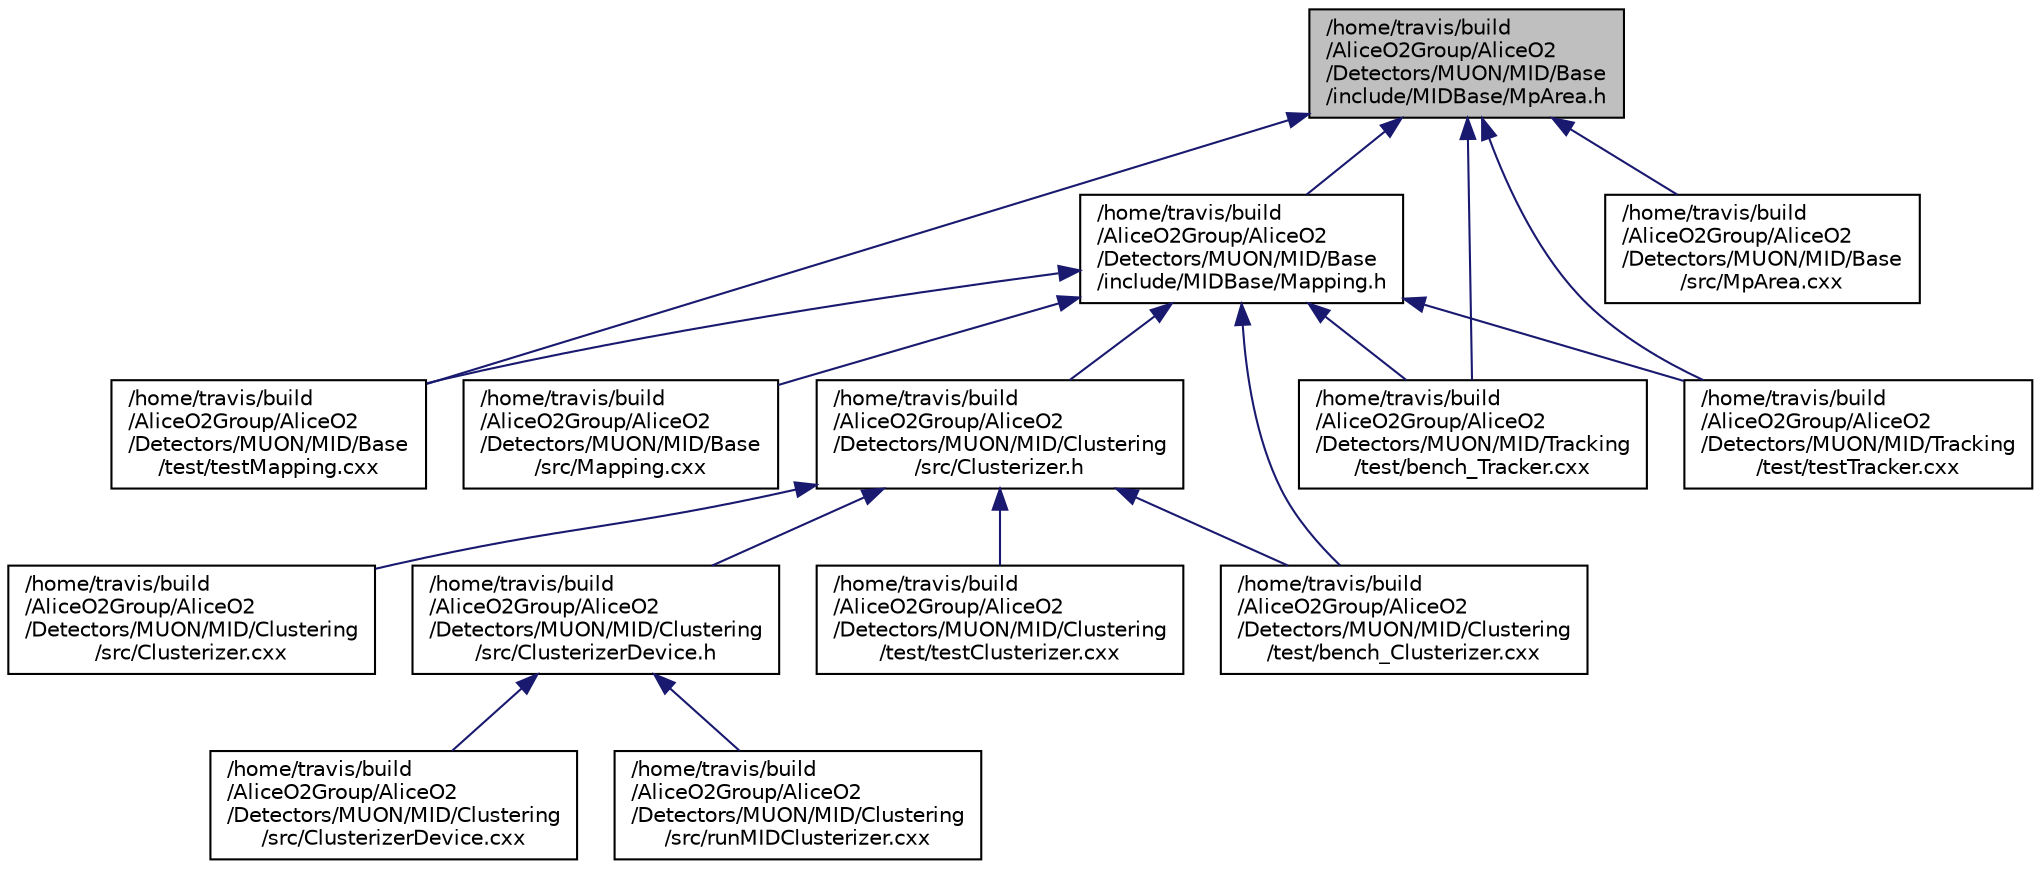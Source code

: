digraph "/home/travis/build/AliceO2Group/AliceO2/Detectors/MUON/MID/Base/include/MIDBase/MpArea.h"
{
 // INTERACTIVE_SVG=YES
  bgcolor="transparent";
  edge [fontname="Helvetica",fontsize="10",labelfontname="Helvetica",labelfontsize="10"];
  node [fontname="Helvetica",fontsize="10",shape=record];
  Node1 [label="/home/travis/build\l/AliceO2Group/AliceO2\l/Detectors/MUON/MID/Base\l/include/MIDBase/MpArea.h",height=0.2,width=0.4,color="black", fillcolor="grey75", style="filled" fontcolor="black"];
  Node1 -> Node2 [dir="back",color="midnightblue",fontsize="10",style="solid",fontname="Helvetica"];
  Node2 [label="/home/travis/build\l/AliceO2Group/AliceO2\l/Detectors/MUON/MID/Base\l/include/MIDBase/Mapping.h",height=0.2,width=0.4,color="black",URL="$d4/d73/MID_2Base_2include_2MIDBase_2Mapping_8h.html",tooltip="Mapping for MID. "];
  Node2 -> Node3 [dir="back",color="midnightblue",fontsize="10",style="solid",fontname="Helvetica"];
  Node3 [label="/home/travis/build\l/AliceO2Group/AliceO2\l/Detectors/MUON/MID/Base\l/src/Mapping.cxx",height=0.2,width=0.4,color="black",URL="$d9/d73/MID_2Base_2src_2Mapping_8cxx.html",tooltip="Implementation of mapping for MID. "];
  Node2 -> Node4 [dir="back",color="midnightblue",fontsize="10",style="solid",fontname="Helvetica"];
  Node4 [label="/home/travis/build\l/AliceO2Group/AliceO2\l/Detectors/MUON/MID/Base\l/test/testMapping.cxx",height=0.2,width=0.4,color="black",URL="$d5/d6f/testMapping_8cxx.html"];
  Node2 -> Node5 [dir="back",color="midnightblue",fontsize="10",style="solid",fontname="Helvetica"];
  Node5 [label="/home/travis/build\l/AliceO2Group/AliceO2\l/Detectors/MUON/MID/Clustering\l/src/Clusterizer.h",height=0.2,width=0.4,color="black",URL="$d5/d53/Clusterizer_8h.html",tooltip="Cluster reconstruction algorithm for MID. "];
  Node5 -> Node6 [dir="back",color="midnightblue",fontsize="10",style="solid",fontname="Helvetica"];
  Node6 [label="/home/travis/build\l/AliceO2Group/AliceO2\l/Detectors/MUON/MID/Clustering\l/src/Clusterizer.cxx",height=0.2,width=0.4,color="black",URL="$d9/dd5/Clusterizer_8cxx.html",tooltip="Implementation of the cluster reconstruction algorithm for MID. "];
  Node5 -> Node7 [dir="back",color="midnightblue",fontsize="10",style="solid",fontname="Helvetica"];
  Node7 [label="/home/travis/build\l/AliceO2Group/AliceO2\l/Detectors/MUON/MID/Clustering\l/src/ClusterizerDevice.h",height=0.2,width=0.4,color="black",URL="$d8/de7/ClusterizerDevice_8h.html",tooltip="Cluster reconstruction device for MID. "];
  Node7 -> Node8 [dir="back",color="midnightblue",fontsize="10",style="solid",fontname="Helvetica"];
  Node8 [label="/home/travis/build\l/AliceO2Group/AliceO2\l/Detectors/MUON/MID/Clustering\l/src/ClusterizerDevice.cxx",height=0.2,width=0.4,color="black",URL="$d7/dc5/ClusterizerDevice_8cxx.html",tooltip="Implementation of the cluster reconstruction device for MID. "];
  Node7 -> Node9 [dir="back",color="midnightblue",fontsize="10",style="solid",fontname="Helvetica"];
  Node9 [label="/home/travis/build\l/AliceO2Group/AliceO2\l/Detectors/MUON/MID/Clustering\l/src/runMIDClusterizer.cxx",height=0.2,width=0.4,color="black",URL="$d8/d5f/runMIDClusterizer_8cxx.html",tooltip="A simple program to reconstruct MID clusters. "];
  Node5 -> Node10 [dir="back",color="midnightblue",fontsize="10",style="solid",fontname="Helvetica"];
  Node10 [label="/home/travis/build\l/AliceO2Group/AliceO2\l/Detectors/MUON/MID/Clustering\l/test/bench_Clusterizer.cxx",height=0.2,width=0.4,color="black",URL="$d2/d12/bench__Clusterizer_8cxx.html",tooltip="Benchmark clustering device for MID. "];
  Node5 -> Node11 [dir="back",color="midnightblue",fontsize="10",style="solid",fontname="Helvetica"];
  Node11 [label="/home/travis/build\l/AliceO2Group/AliceO2\l/Detectors/MUON/MID/Clustering\l/test/testClusterizer.cxx",height=0.2,width=0.4,color="black",URL="$d6/dee/testClusterizer_8cxx.html",tooltip="Test clustering device for MID. "];
  Node2 -> Node10 [dir="back",color="midnightblue",fontsize="10",style="solid",fontname="Helvetica"];
  Node2 -> Node12 [dir="back",color="midnightblue",fontsize="10",style="solid",fontname="Helvetica"];
  Node12 [label="/home/travis/build\l/AliceO2Group/AliceO2\l/Detectors/MUON/MID/Tracking\l/test/bench_Tracker.cxx",height=0.2,width=0.4,color="black",URL="$d0/db9/bench__Tracker_8cxx.html",tooltip="Benchmark tracker device for MID. "];
  Node2 -> Node13 [dir="back",color="midnightblue",fontsize="10",style="solid",fontname="Helvetica"];
  Node13 [label="/home/travis/build\l/AliceO2Group/AliceO2\l/Detectors/MUON/MID/Tracking\l/test/testTracker.cxx",height=0.2,width=0.4,color="black",URL="$da/de0/testTracker_8cxx.html",tooltip="Test tracking device for MID. "];
  Node1 -> Node14 [dir="back",color="midnightblue",fontsize="10",style="solid",fontname="Helvetica"];
  Node14 [label="/home/travis/build\l/AliceO2Group/AliceO2\l/Detectors/MUON/MID/Base\l/src/MpArea.cxx",height=0.2,width=0.4,color="black",URL="$dc/d24/MpArea_8cxx.html",tooltip="Implementation of mapping area for MID. "];
  Node1 -> Node4 [dir="back",color="midnightblue",fontsize="10",style="solid",fontname="Helvetica"];
  Node1 -> Node12 [dir="back",color="midnightblue",fontsize="10",style="solid",fontname="Helvetica"];
  Node1 -> Node13 [dir="back",color="midnightblue",fontsize="10",style="solid",fontname="Helvetica"];
}
